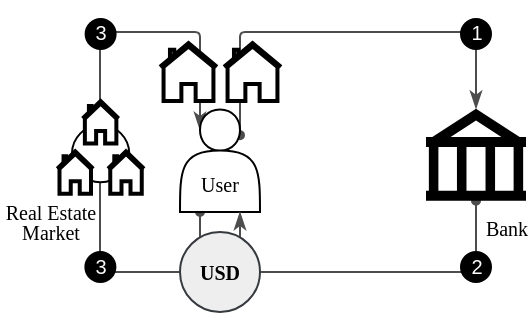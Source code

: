 <mxfile version="24.7.17">
  <diagram id="GUxEJdWFkQ5Y1Z3yI3_n" name="dex_agg_chain">
    <mxGraphModel dx="734" dy="450" grid="1" gridSize="10" guides="1" tooltips="1" connect="1" arrows="1" fold="1" page="1" pageScale="1" pageWidth="280" pageHeight="150" math="1" shadow="0">
      <root>
        <mxCell id="0" />
        <mxCell id="1" parent="0" />
        <mxCell id="KAM6tXVUPyQemzaOSMBD-19" style="edgeStyle=orthogonalEdgeStyle;rounded=1;orthogonalLoop=1;jettySize=auto;html=1;exitX=0.75;exitY=0.25;exitDx=0;exitDy=0;entryX=0.5;entryY=0;entryDx=0;entryDy=0;entryPerimeter=0;endArrow=classicThin;endFill=1;arcSize=5;fillColor=#d80073;strokeColor=#4D4D4D;exitPerimeter=0;startArrow=oval;startFill=1;startSize=4;" parent="1" source="nBqxjyZSAqmiugvEhESZ-1" target="YP0olthrGreJ2NC8cAtz-1" edge="1">
          <mxGeometry relative="1" as="geometry">
            <Array as="points">
              <mxPoint x="-160" y="10" />
              <mxPoint x="-42" y="10" />
            </Array>
            <mxPoint x="-42" y="54.38" as="targetPoint" />
          </mxGeometry>
        </mxCell>
        <mxCell id="KAM6tXVUPyQemzaOSMBD-17" style="edgeStyle=orthogonalEdgeStyle;rounded=1;orthogonalLoop=1;jettySize=auto;html=1;exitX=0.25;exitY=1;exitDx=0;exitDy=0;entryX=0.25;entryY=0.2;entryDx=0;entryDy=0;entryPerimeter=0;endArrow=classicThin;endFill=1;arcSize=5;strokeColor=#4D4D4D;startArrow=oval;startFill=1;startSize=4;" parent="1" source="nBqxjyZSAqmiugvEhESZ-1" target="nBqxjyZSAqmiugvEhESZ-1" edge="1">
          <mxGeometry relative="1" as="geometry">
            <Array as="points">
              <mxPoint x="-180" y="130" />
              <mxPoint x="-230" y="130" />
              <mxPoint x="-230" y="10" />
              <mxPoint x="-180" y="10" />
            </Array>
          </mxGeometry>
        </mxCell>
        <mxCell id="nBqxjyZSAqmiugvEhESZ-1" value="&lt;font style=&quot;font-size: 10px;&quot;&gt;&lt;br&gt;&lt;font style=&quot;font-size: 10px;&quot;&gt;&lt;br&gt;User&lt;/font&gt;&lt;/font&gt;" style="shape=actor;whiteSpace=wrap;html=1;fontSize=10;fontFamily=Times New Roman;verticalAlign=middle;" parent="1" vertex="1">
          <mxGeometry x="-190" y="48.75" width="40" height="51.25" as="geometry" />
        </mxCell>
        <mxCell id="KAM6tXVUPyQemzaOSMBD-14" style="edgeStyle=orthogonalEdgeStyle;rounded=1;orthogonalLoop=1;jettySize=auto;html=1;exitX=0.5;exitY=1;exitDx=0;exitDy=0;exitPerimeter=0;entryX=0.75;entryY=1;entryDx=0;entryDy=0;endArrow=classicThin;endFill=1;arcSize=5;fillColor=#1ba1e2;strokeColor=#4D4D4D;startArrow=oval;startFill=1;startSize=4;" parent="1" target="nBqxjyZSAqmiugvEhESZ-1" edge="1">
          <mxGeometry relative="1" as="geometry">
            <Array as="points">
              <mxPoint x="-42" y="130" />
              <mxPoint x="-160" y="130" />
            </Array>
            <mxPoint x="-42" y="94.38" as="sourcePoint" />
          </mxGeometry>
        </mxCell>
        <mxCell id="pSTLvtJ6N-k_h_3kzANq-1" value="&lt;b style=&quot;font-size: 10px;&quot;&gt;USD&lt;/b&gt;" style="ellipse;whiteSpace=wrap;html=1;aspect=fixed;labelBackgroundColor=none;labelBorderColor=none;fillColor=#eeeeee;strokeColor=#36393d;fontSize=10;fontFamily=Times New Roman;" parent="1" vertex="1">
          <mxGeometry x="-190" y="110" width="40" height="40" as="geometry" />
        </mxCell>
        <mxCell id="tQlDpdfI8tNapmZSiwGD-6" value="" style="html=1;verticalLabelPosition=bottom;align=center;labelBackgroundColor=#ffffff;verticalAlign=top;strokeWidth=2;strokeColor=#000000;shadow=0;dashed=0;shape=mxgraph.ios7.icons.home;" parent="1" vertex="1">
          <mxGeometry x="-200" y="15.5" width="28.5" height="29" as="geometry" />
        </mxCell>
        <mxCell id="tQlDpdfI8tNapmZSiwGD-15" value="" style="html=1;verticalLabelPosition=bottom;align=center;labelBackgroundColor=#ffffff;verticalAlign=top;strokeWidth=2;strokeColor=#000000;shadow=0;dashed=0;shape=mxgraph.ios7.icons.home;" parent="1" vertex="1">
          <mxGeometry x="-168" y="15.5" width="28.5" height="29" as="geometry" />
        </mxCell>
        <mxCell id="YP0olthrGreJ2NC8cAtz-1" value="&lt;font face=&quot;Times New Roman&quot; style=&quot;font-size: 10px;&quot;&gt;&amp;nbsp; &amp;nbsp; &amp;nbsp; &amp;nbsp; &amp;nbsp; &amp;nbsp; Bank&lt;/font&gt;" style="shape=mxgraph.signs.travel.bank;html=1;pointerEvents=1;fillColor=#000000;strokeColor=none;verticalLabelPosition=bottom;verticalAlign=top;align=center;" parent="1" vertex="1">
          <mxGeometry x="-67" y="48.38" width="50" height="46" as="geometry" />
        </mxCell>
        <mxCell id="YP0olthrGreJ2NC8cAtz-11" value="&lt;p style=&quot;line-height: 70%;&quot;&gt;&lt;font style=&quot;font-size: 10px;&quot;&gt;Real Estate Market&lt;/font&gt;&lt;/p&gt;" style="text;html=1;strokeColor=none;fillColor=none;align=center;verticalAlign=middle;whiteSpace=wrap;rounded=0;fontFamily=Times New Roman;" parent="1" vertex="1">
          <mxGeometry x="-280" y="99.88" width="50.69" height="10.12" as="geometry" />
        </mxCell>
        <mxCell id="sZ71CuTHEqxfST7ryQjR-1" value="" style="group" parent="1" vertex="1" connectable="0">
          <mxGeometry x="-251.38" y="44.5" width="43.38" height="46.37" as="geometry" />
        </mxCell>
        <mxCell id="YP0olthrGreJ2NC8cAtz-8" value="" style="ellipse;whiteSpace=wrap;html=1;aspect=fixed;" parent="sZ71CuTHEqxfST7ryQjR-1" vertex="1">
          <mxGeometry x="7.38" y="12" width="28.62" height="28.62" as="geometry" />
        </mxCell>
        <mxCell id="YP0olthrGreJ2NC8cAtz-6" value="" style="html=1;verticalLabelPosition=bottom;align=center;labelBackgroundColor=#ffffff;verticalAlign=top;strokeWidth=2;strokeColor=#000000;shadow=0;dashed=0;shape=mxgraph.ios7.icons.home;" parent="sZ71CuTHEqxfST7ryQjR-1" vertex="1">
          <mxGeometry y="25.12" width="18" height="21.25" as="geometry" />
        </mxCell>
        <mxCell id="YP0olthrGreJ2NC8cAtz-9" value="" style="html=1;verticalLabelPosition=bottom;align=center;labelBackgroundColor=#ffffff;verticalAlign=top;strokeWidth=2;strokeColor=#000000;shadow=0;dashed=0;shape=mxgraph.ios7.icons.home;" parent="sZ71CuTHEqxfST7ryQjR-1" vertex="1">
          <mxGeometry x="25.38" y="25.12" width="18" height="21.25" as="geometry" />
        </mxCell>
        <mxCell id="YP0olthrGreJ2NC8cAtz-10" value="" style="html=1;verticalLabelPosition=bottom;align=center;labelBackgroundColor=#ffffff;verticalAlign=top;strokeWidth=2;strokeColor=#000000;shadow=0;dashed=0;shape=mxgraph.ios7.icons.home;" parent="sZ71CuTHEqxfST7ryQjR-1" vertex="1">
          <mxGeometry x="12.69" width="18" height="21.25" as="geometry" />
        </mxCell>
        <mxCell id="u_asRpKFgOVo5Sl1Pjic-1" value="&lt;p style=&quot;line-height: 270%;&quot;&gt;&lt;font style=&quot;font-size: 10px;&quot;&gt;1&lt;/font&gt;&lt;/p&gt;" style="ellipse;whiteSpace=wrap;html=1;aspect=fixed;fontSize=7;labelBackgroundColor=none;fontColor=#FFFFFF;fillColor=#000000;align=center;" parent="1" vertex="1">
          <mxGeometry x="-49.5" y="3.5" width="15" height="15" as="geometry" />
        </mxCell>
        <mxCell id="u_asRpKFgOVo5Sl1Pjic-2" value="&lt;p style=&quot;line-height: 270%;&quot;&gt;&lt;font style=&quot;font-size: 10px;&quot;&gt;2&lt;/font&gt;&lt;/p&gt;" style="ellipse;whiteSpace=wrap;html=1;aspect=fixed;fontSize=7;labelBackgroundColor=none;fontColor=#FFFFFF;fillColor=#000000;align=center;" parent="1" vertex="1">
          <mxGeometry x="-49.5" y="120" width="15" height="15" as="geometry" />
        </mxCell>
        <mxCell id="u_asRpKFgOVo5Sl1Pjic-3" value="&lt;p style=&quot;line-height: 270%;&quot;&gt;&lt;font style=&quot;font-size: 10px;&quot;&gt;3&lt;/font&gt;&lt;/p&gt;" style="ellipse;whiteSpace=wrap;html=1;aspect=fixed;fontSize=7;labelBackgroundColor=none;fontColor=#FFFFFF;fillColor=#000000;align=center;" parent="1" vertex="1">
          <mxGeometry x="-237.31" y="120" width="15" height="15" as="geometry" />
        </mxCell>
        <mxCell id="u_asRpKFgOVo5Sl1Pjic-4" value="&lt;p style=&quot;line-height: 270%;&quot;&gt;&lt;font style=&quot;font-size: 10px;&quot;&gt;3&lt;/font&gt;&lt;/p&gt;" style="ellipse;whiteSpace=wrap;html=1;aspect=fixed;fontSize=7;labelBackgroundColor=none;fontColor=#FFFFFF;fillColor=#000000;align=center;" parent="1" vertex="1">
          <mxGeometry x="-237.19" y="3.5" width="15" height="15" as="geometry" />
        </mxCell>
      </root>
    </mxGraphModel>
  </diagram>
</mxfile>

